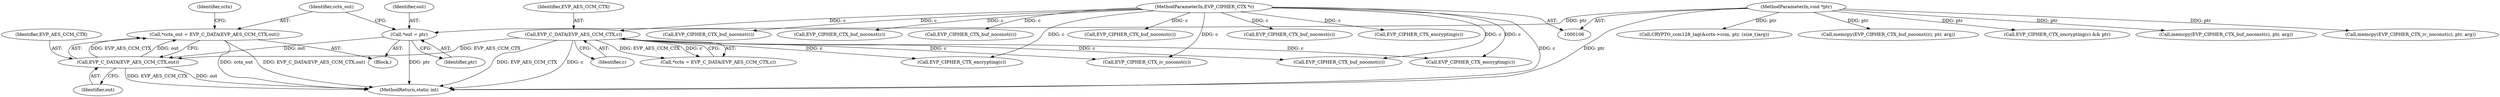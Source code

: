 digraph "0_openssl_00d965474b22b54e4275232bc71ee0c699c5cd21@pointer" {
"1000361" [label="(Call,*cctx_out = EVP_C_DATA(EVP_AES_CCM_CTX,out))"];
"1000363" [label="(Call,EVP_C_DATA(EVP_AES_CCM_CTX,out))"];
"1000115" [label="(Call,EVP_C_DATA(EVP_AES_CCM_CTX,c))"];
"1000107" [label="(MethodParameterIn,EVP_CIPHER_CTX *c)"];
"1000357" [label="(Call,*out = ptr)"];
"1000110" [label="(MethodParameterIn,void *ptr)"];
"1000361" [label="(Call,*cctx_out = EVP_C_DATA(EVP_AES_CCM_CTX,out))"];
"1000365" [label="(Identifier,out)"];
"1000116" [label="(Identifier,EVP_AES_CCM_CTX)"];
"1000184" [label="(Call,EVP_CIPHER_CTX_buf_noconst(c))"];
"1000326" [label="(Call,CRYPTO_ccm128_tag(&cctx->ccm, ptr, (size_t)arg))"];
"1000117" [label="(Identifier,c)"];
"1000220" [label="(Call,EVP_CIPHER_CTX_buf_noconst(c))"];
"1000355" [label="(Block,)"];
"1000359" [label="(Identifier,ptr)"];
"1000167" [label="(Call,memcpy(EVP_CIPHER_CTX_buf_noconst(c), ptr, arg))"];
"1000402" [label="(MethodReturn,static int)"];
"1000115" [label="(Call,EVP_C_DATA(EVP_AES_CCM_CTX,c))"];
"1000110" [label="(MethodParameterIn,void *ptr)"];
"1000286" [label="(Call,EVP_CIPHER_CTX_encrypting(c) && ptr)"];
"1000369" [label="(Identifier,cctx)"];
"1000240" [label="(Call,EVP_CIPHER_CTX_iv_noconst(c))"];
"1000113" [label="(Call,*cctx = EVP_C_DATA(EVP_AES_CCM_CTX,c))"];
"1000362" [label="(Identifier,cctx_out)"];
"1000363" [label="(Call,EVP_C_DATA(EVP_AES_CCM_CTX,out))"];
"1000300" [label="(Call,memcpy(EVP_CIPHER_CTX_buf_noconst(c), ptr, arg))"];
"1000191" [label="(Call,EVP_CIPHER_CTX_buf_noconst(c))"];
"1000168" [label="(Call,EVP_CIPHER_CTX_buf_noconst(c))"];
"1000301" [label="(Call,EVP_CIPHER_CTX_buf_noconst(c))"];
"1000287" [label="(Call,EVP_CIPHER_CTX_encrypting(c))"];
"1000239" [label="(Call,memcpy(EVP_CIPHER_CTX_iv_noconst(c), ptr, arg))"];
"1000210" [label="(Call,EVP_CIPHER_CTX_buf_noconst(c))"];
"1000358" [label="(Identifier,out)"];
"1000107" [label="(MethodParameterIn,EVP_CIPHER_CTX *c)"];
"1000364" [label="(Identifier,EVP_AES_CCM_CTX)"];
"1000201" [label="(Call,EVP_CIPHER_CTX_encrypting(c))"];
"1000316" [label="(Call,EVP_CIPHER_CTX_encrypting(c))"];
"1000357" [label="(Call,*out = ptr)"];
"1000361" -> "1000355"  [label="AST: "];
"1000361" -> "1000363"  [label="CFG: "];
"1000362" -> "1000361"  [label="AST: "];
"1000363" -> "1000361"  [label="AST: "];
"1000369" -> "1000361"  [label="CFG: "];
"1000361" -> "1000402"  [label="DDG: cctx_out"];
"1000361" -> "1000402"  [label="DDG: EVP_C_DATA(EVP_AES_CCM_CTX,out)"];
"1000363" -> "1000361"  [label="DDG: EVP_AES_CCM_CTX"];
"1000363" -> "1000361"  [label="DDG: out"];
"1000363" -> "1000365"  [label="CFG: "];
"1000364" -> "1000363"  [label="AST: "];
"1000365" -> "1000363"  [label="AST: "];
"1000363" -> "1000402"  [label="DDG: out"];
"1000363" -> "1000402"  [label="DDG: EVP_AES_CCM_CTX"];
"1000115" -> "1000363"  [label="DDG: EVP_AES_CCM_CTX"];
"1000357" -> "1000363"  [label="DDG: out"];
"1000115" -> "1000113"  [label="AST: "];
"1000115" -> "1000117"  [label="CFG: "];
"1000116" -> "1000115"  [label="AST: "];
"1000117" -> "1000115"  [label="AST: "];
"1000113" -> "1000115"  [label="CFG: "];
"1000115" -> "1000402"  [label="DDG: c"];
"1000115" -> "1000402"  [label="DDG: EVP_AES_CCM_CTX"];
"1000115" -> "1000113"  [label="DDG: EVP_AES_CCM_CTX"];
"1000115" -> "1000113"  [label="DDG: c"];
"1000107" -> "1000115"  [label="DDG: c"];
"1000115" -> "1000168"  [label="DDG: c"];
"1000115" -> "1000240"  [label="DDG: c"];
"1000115" -> "1000287"  [label="DDG: c"];
"1000115" -> "1000316"  [label="DDG: c"];
"1000107" -> "1000106"  [label="AST: "];
"1000107" -> "1000402"  [label="DDG: c"];
"1000107" -> "1000168"  [label="DDG: c"];
"1000107" -> "1000184"  [label="DDG: c"];
"1000107" -> "1000191"  [label="DDG: c"];
"1000107" -> "1000201"  [label="DDG: c"];
"1000107" -> "1000210"  [label="DDG: c"];
"1000107" -> "1000220"  [label="DDG: c"];
"1000107" -> "1000240"  [label="DDG: c"];
"1000107" -> "1000287"  [label="DDG: c"];
"1000107" -> "1000301"  [label="DDG: c"];
"1000107" -> "1000316"  [label="DDG: c"];
"1000357" -> "1000355"  [label="AST: "];
"1000357" -> "1000359"  [label="CFG: "];
"1000358" -> "1000357"  [label="AST: "];
"1000359" -> "1000357"  [label="AST: "];
"1000362" -> "1000357"  [label="CFG: "];
"1000357" -> "1000402"  [label="DDG: ptr"];
"1000110" -> "1000357"  [label="DDG: ptr"];
"1000110" -> "1000106"  [label="AST: "];
"1000110" -> "1000402"  [label="DDG: ptr"];
"1000110" -> "1000167"  [label="DDG: ptr"];
"1000110" -> "1000239"  [label="DDG: ptr"];
"1000110" -> "1000286"  [label="DDG: ptr"];
"1000110" -> "1000300"  [label="DDG: ptr"];
"1000110" -> "1000326"  [label="DDG: ptr"];
}
